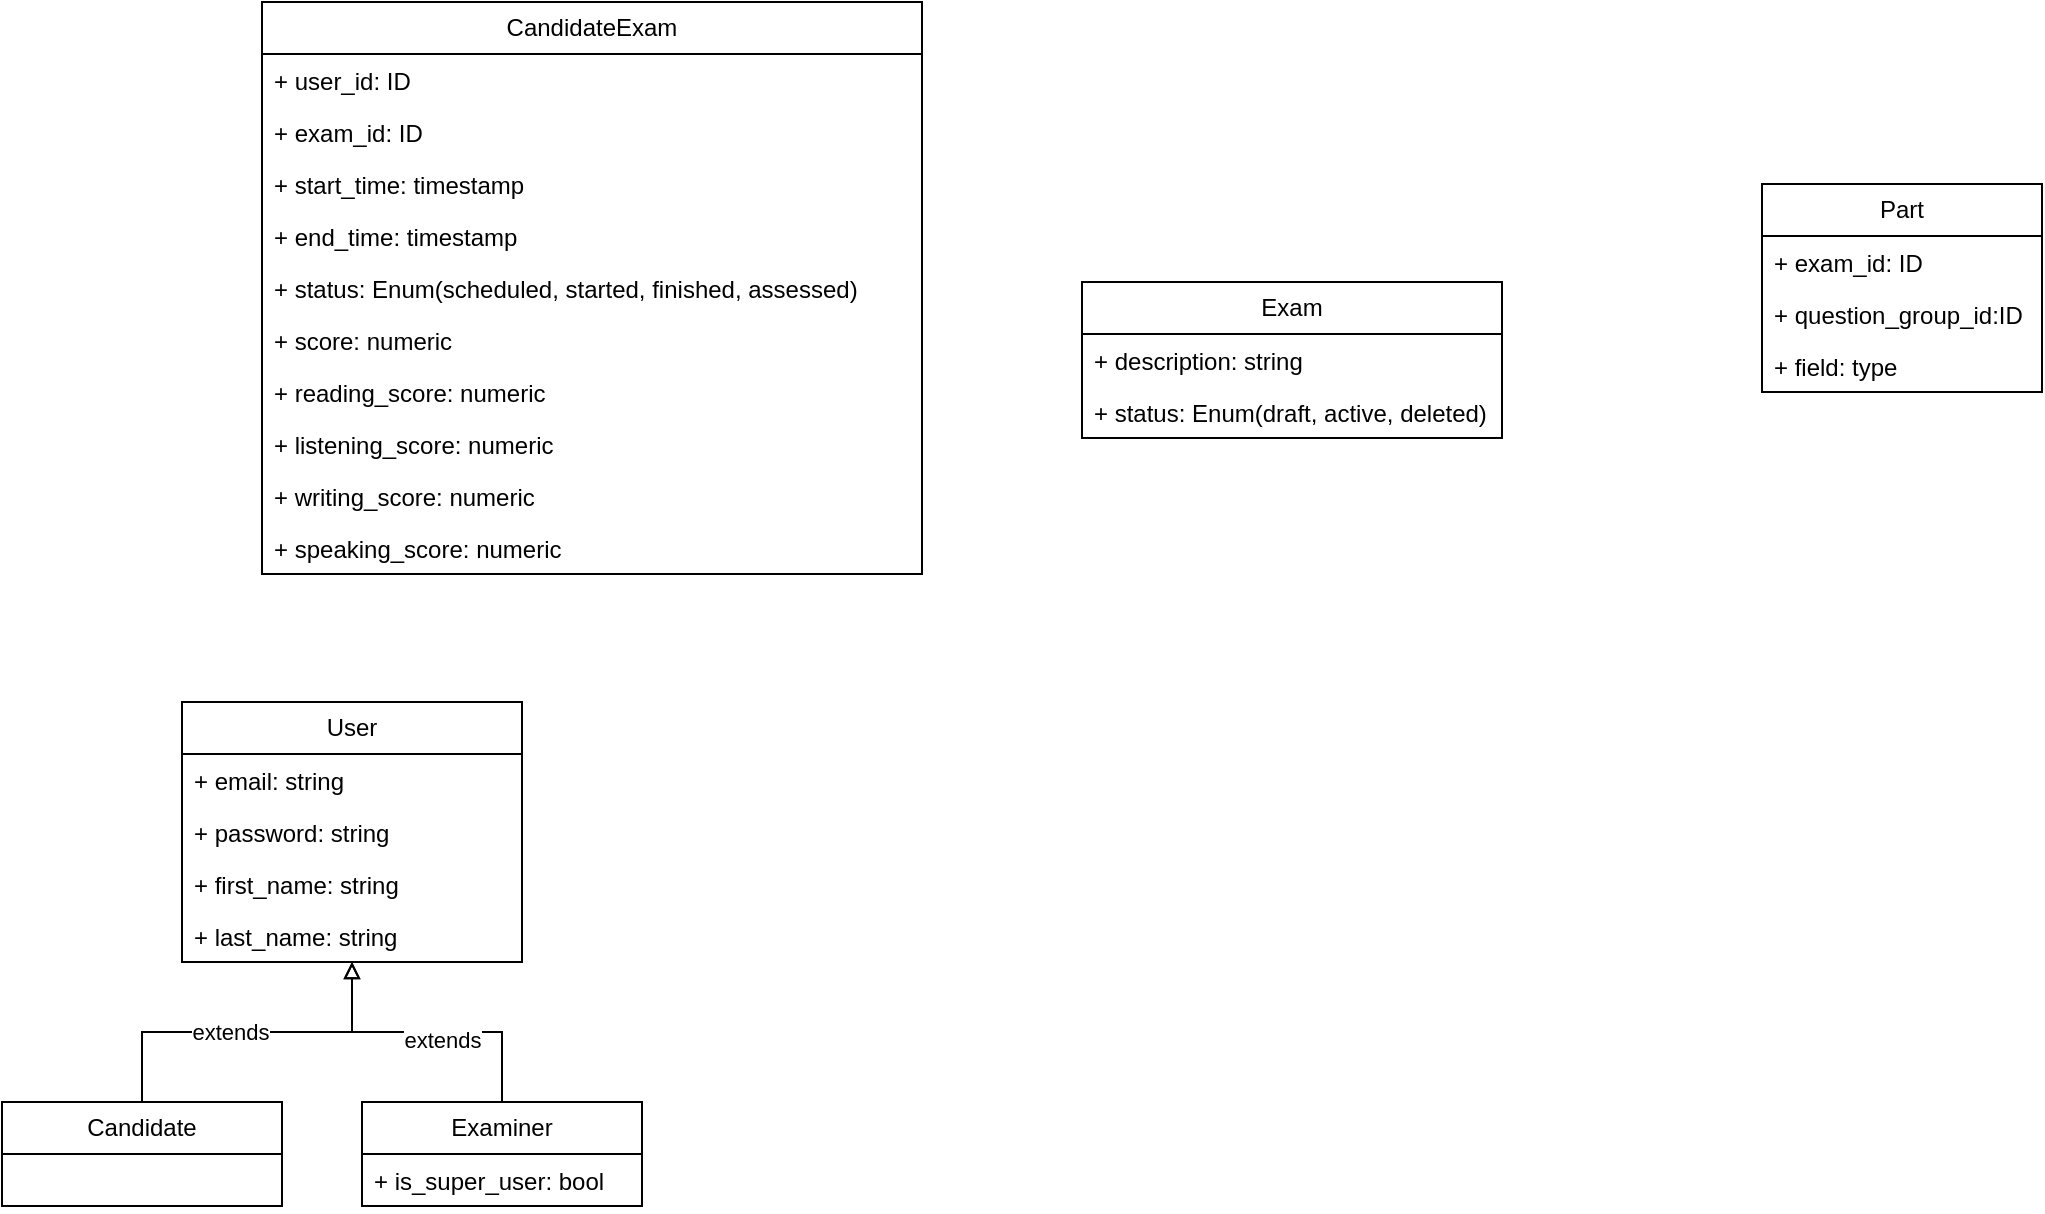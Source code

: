 <mxfile version="24.8.3">
  <diagram name="Page-1" id="LFJEHEE6Xy5l-D26EWH6">
    <mxGraphModel dx="2282" dy="921" grid="1" gridSize="10" guides="1" tooltips="1" connect="1" arrows="1" fold="1" page="1" pageScale="1" pageWidth="850" pageHeight="1100" math="0" shadow="0">
      <root>
        <mxCell id="0" />
        <mxCell id="1" parent="0" />
        <mxCell id="wvWs5IxFBYPg374aja-e-1" value="Exam" style="swimlane;fontStyle=0;childLayout=stackLayout;horizontal=1;startSize=26;fillColor=none;horizontalStack=0;resizeParent=1;resizeParentMax=0;resizeLast=0;collapsible=1;marginBottom=0;whiteSpace=wrap;html=1;" vertex="1" parent="1">
          <mxGeometry x="490" y="350" width="210" height="78" as="geometry" />
        </mxCell>
        <mxCell id="wvWs5IxFBYPg374aja-e-2" value="+ description: string" style="text;strokeColor=none;fillColor=none;align=left;verticalAlign=top;spacingLeft=4;spacingRight=4;overflow=hidden;rotatable=0;points=[[0,0.5],[1,0.5]];portConstraint=eastwest;whiteSpace=wrap;html=1;" vertex="1" parent="wvWs5IxFBYPg374aja-e-1">
          <mxGeometry y="26" width="210" height="26" as="geometry" />
        </mxCell>
        <mxCell id="wvWs5IxFBYPg374aja-e-3" value="+ status: Enum(draft, active, deleted)" style="text;strokeColor=none;fillColor=none;align=left;verticalAlign=top;spacingLeft=4;spacingRight=4;overflow=hidden;rotatable=0;points=[[0,0.5],[1,0.5]];portConstraint=eastwest;whiteSpace=wrap;html=1;" vertex="1" parent="wvWs5IxFBYPg374aja-e-1">
          <mxGeometry y="52" width="210" height="26" as="geometry" />
        </mxCell>
        <mxCell id="wvWs5IxFBYPg374aja-e-5" value="User" style="swimlane;fontStyle=0;childLayout=stackLayout;horizontal=1;startSize=26;fillColor=none;horizontalStack=0;resizeParent=1;resizeParentMax=0;resizeLast=0;collapsible=1;marginBottom=0;whiteSpace=wrap;html=1;" vertex="1" parent="1">
          <mxGeometry x="40" y="560" width="170" height="130" as="geometry" />
        </mxCell>
        <mxCell id="wvWs5IxFBYPg374aja-e-6" value="+ email: string" style="text;strokeColor=none;fillColor=none;align=left;verticalAlign=top;spacingLeft=4;spacingRight=4;overflow=hidden;rotatable=0;points=[[0,0.5],[1,0.5]];portConstraint=eastwest;whiteSpace=wrap;html=1;" vertex="1" parent="wvWs5IxFBYPg374aja-e-5">
          <mxGeometry y="26" width="170" height="26" as="geometry" />
        </mxCell>
        <mxCell id="wvWs5IxFBYPg374aja-e-9" value="+ password: string" style="text;strokeColor=none;fillColor=none;align=left;verticalAlign=top;spacingLeft=4;spacingRight=4;overflow=hidden;rotatable=0;points=[[0,0.5],[1,0.5]];portConstraint=eastwest;whiteSpace=wrap;html=1;" vertex="1" parent="wvWs5IxFBYPg374aja-e-5">
          <mxGeometry y="52" width="170" height="26" as="geometry" />
        </mxCell>
        <mxCell id="wvWs5IxFBYPg374aja-e-10" value="+ first_name: string" style="text;strokeColor=none;fillColor=none;align=left;verticalAlign=top;spacingLeft=4;spacingRight=4;overflow=hidden;rotatable=0;points=[[0,0.5],[1,0.5]];portConstraint=eastwest;whiteSpace=wrap;html=1;" vertex="1" parent="wvWs5IxFBYPg374aja-e-5">
          <mxGeometry y="78" width="170" height="26" as="geometry" />
        </mxCell>
        <mxCell id="wvWs5IxFBYPg374aja-e-11" value="+ last_name: string" style="text;strokeColor=none;fillColor=none;align=left;verticalAlign=top;spacingLeft=4;spacingRight=4;overflow=hidden;rotatable=0;points=[[0,0.5],[1,0.5]];portConstraint=eastwest;whiteSpace=wrap;html=1;" vertex="1" parent="wvWs5IxFBYPg374aja-e-5">
          <mxGeometry y="104" width="170" height="26" as="geometry" />
        </mxCell>
        <mxCell id="wvWs5IxFBYPg374aja-e-21" style="edgeStyle=orthogonalEdgeStyle;rounded=0;orthogonalLoop=1;jettySize=auto;html=1;exitX=0.5;exitY=0;exitDx=0;exitDy=0;endArrow=block;endFill=0;" edge="1" parent="1" source="wvWs5IxFBYPg374aja-e-12" target="wvWs5IxFBYPg374aja-e-5">
          <mxGeometry relative="1" as="geometry" />
        </mxCell>
        <mxCell id="wvWs5IxFBYPg374aja-e-22" value="extends" style="edgeLabel;html=1;align=center;verticalAlign=middle;resizable=0;points=[];" vertex="1" connectable="0" parent="wvWs5IxFBYPg374aja-e-21">
          <mxGeometry x="-0.097" relative="1" as="geometry">
            <mxPoint as="offset" />
          </mxGeometry>
        </mxCell>
        <mxCell id="wvWs5IxFBYPg374aja-e-12" value="Candidate" style="swimlane;fontStyle=0;childLayout=stackLayout;horizontal=1;startSize=26;fillColor=none;horizontalStack=0;resizeParent=1;resizeParentMax=0;resizeLast=0;collapsible=1;marginBottom=0;whiteSpace=wrap;html=1;" vertex="1" parent="1">
          <mxGeometry x="-50" y="760" width="140" height="52" as="geometry" />
        </mxCell>
        <mxCell id="wvWs5IxFBYPg374aja-e-23" style="edgeStyle=orthogonalEdgeStyle;rounded=0;orthogonalLoop=1;jettySize=auto;html=1;exitX=0.5;exitY=0;exitDx=0;exitDy=0;endArrow=block;endFill=0;" edge="1" parent="1" source="wvWs5IxFBYPg374aja-e-16" target="wvWs5IxFBYPg374aja-e-5">
          <mxGeometry relative="1" as="geometry" />
        </mxCell>
        <mxCell id="wvWs5IxFBYPg374aja-e-24" value="extends" style="edgeLabel;html=1;align=center;verticalAlign=middle;resizable=0;points=[];" vertex="1" connectable="0" parent="wvWs5IxFBYPg374aja-e-23">
          <mxGeometry x="-0.304" y="4" relative="1" as="geometry">
            <mxPoint x="-15" as="offset" />
          </mxGeometry>
        </mxCell>
        <mxCell id="wvWs5IxFBYPg374aja-e-16" value="Examiner" style="swimlane;fontStyle=0;childLayout=stackLayout;horizontal=1;startSize=26;fillColor=none;horizontalStack=0;resizeParent=1;resizeParentMax=0;resizeLast=0;collapsible=1;marginBottom=0;whiteSpace=wrap;html=1;" vertex="1" parent="1">
          <mxGeometry x="130" y="760" width="140" height="52" as="geometry" />
        </mxCell>
        <mxCell id="wvWs5IxFBYPg374aja-e-18" value="+ is_super_user: bool" style="text;strokeColor=none;fillColor=none;align=left;verticalAlign=top;spacingLeft=4;spacingRight=4;overflow=hidden;rotatable=0;points=[[0,0.5],[1,0.5]];portConstraint=eastwest;whiteSpace=wrap;html=1;" vertex="1" parent="wvWs5IxFBYPg374aja-e-16">
          <mxGeometry y="26" width="140" height="26" as="geometry" />
        </mxCell>
        <mxCell id="wvWs5IxFBYPg374aja-e-25" value="CandidateExam" style="swimlane;fontStyle=0;childLayout=stackLayout;horizontal=1;startSize=26;fillColor=none;horizontalStack=0;resizeParent=1;resizeParentMax=0;resizeLast=0;collapsible=1;marginBottom=0;whiteSpace=wrap;html=1;" vertex="1" parent="1">
          <mxGeometry x="80" y="210" width="330" height="286" as="geometry" />
        </mxCell>
        <mxCell id="wvWs5IxFBYPg374aja-e-26" value="+ user_id: ID" style="text;strokeColor=none;fillColor=none;align=left;verticalAlign=top;spacingLeft=4;spacingRight=4;overflow=hidden;rotatable=0;points=[[0,0.5],[1,0.5]];portConstraint=eastwest;whiteSpace=wrap;html=1;" vertex="1" parent="wvWs5IxFBYPg374aja-e-25">
          <mxGeometry y="26" width="330" height="26" as="geometry" />
        </mxCell>
        <mxCell id="wvWs5IxFBYPg374aja-e-27" value="+ exam_id: ID" style="text;strokeColor=none;fillColor=none;align=left;verticalAlign=top;spacingLeft=4;spacingRight=4;overflow=hidden;rotatable=0;points=[[0,0.5],[1,0.5]];portConstraint=eastwest;whiteSpace=wrap;html=1;" vertex="1" parent="wvWs5IxFBYPg374aja-e-25">
          <mxGeometry y="52" width="330" height="26" as="geometry" />
        </mxCell>
        <mxCell id="wvWs5IxFBYPg374aja-e-28" value="+ start_time: timestamp" style="text;strokeColor=none;fillColor=none;align=left;verticalAlign=top;spacingLeft=4;spacingRight=4;overflow=hidden;rotatable=0;points=[[0,0.5],[1,0.5]];portConstraint=eastwest;whiteSpace=wrap;html=1;" vertex="1" parent="wvWs5IxFBYPg374aja-e-25">
          <mxGeometry y="78" width="330" height="26" as="geometry" />
        </mxCell>
        <mxCell id="wvWs5IxFBYPg374aja-e-31" value="+ end_time: timestamp" style="text;strokeColor=none;fillColor=none;align=left;verticalAlign=top;spacingLeft=4;spacingRight=4;overflow=hidden;rotatable=0;points=[[0,0.5],[1,0.5]];portConstraint=eastwest;whiteSpace=wrap;html=1;" vertex="1" parent="wvWs5IxFBYPg374aja-e-25">
          <mxGeometry y="104" width="330" height="26" as="geometry" />
        </mxCell>
        <mxCell id="wvWs5IxFBYPg374aja-e-29" value="+ status: Enum(scheduled, started, finished, assessed)" style="text;strokeColor=none;fillColor=none;align=left;verticalAlign=top;spacingLeft=4;spacingRight=4;overflow=hidden;rotatable=0;points=[[0,0.5],[1,0.5]];portConstraint=eastwest;whiteSpace=wrap;html=1;" vertex="1" parent="wvWs5IxFBYPg374aja-e-25">
          <mxGeometry y="130" width="330" height="26" as="geometry" />
        </mxCell>
        <mxCell id="wvWs5IxFBYPg374aja-e-30" value="+ score: numeric" style="text;strokeColor=none;fillColor=none;align=left;verticalAlign=top;spacingLeft=4;spacingRight=4;overflow=hidden;rotatable=0;points=[[0,0.5],[1,0.5]];portConstraint=eastwest;whiteSpace=wrap;html=1;" vertex="1" parent="wvWs5IxFBYPg374aja-e-25">
          <mxGeometry y="156" width="330" height="26" as="geometry" />
        </mxCell>
        <mxCell id="wvWs5IxFBYPg374aja-e-32" value="+ reading_score: numeric" style="text;strokeColor=none;fillColor=none;align=left;verticalAlign=top;spacingLeft=4;spacingRight=4;overflow=hidden;rotatable=0;points=[[0,0.5],[1,0.5]];portConstraint=eastwest;whiteSpace=wrap;html=1;" vertex="1" parent="wvWs5IxFBYPg374aja-e-25">
          <mxGeometry y="182" width="330" height="26" as="geometry" />
        </mxCell>
        <mxCell id="wvWs5IxFBYPg374aja-e-33" value="+ listening_score: numeric" style="text;strokeColor=none;fillColor=none;align=left;verticalAlign=top;spacingLeft=4;spacingRight=4;overflow=hidden;rotatable=0;points=[[0,0.5],[1,0.5]];portConstraint=eastwest;whiteSpace=wrap;html=1;" vertex="1" parent="wvWs5IxFBYPg374aja-e-25">
          <mxGeometry y="208" width="330" height="26" as="geometry" />
        </mxCell>
        <mxCell id="wvWs5IxFBYPg374aja-e-34" value="+ writing_score: numeric" style="text;strokeColor=none;fillColor=none;align=left;verticalAlign=top;spacingLeft=4;spacingRight=4;overflow=hidden;rotatable=0;points=[[0,0.5],[1,0.5]];portConstraint=eastwest;whiteSpace=wrap;html=1;" vertex="1" parent="wvWs5IxFBYPg374aja-e-25">
          <mxGeometry y="234" width="330" height="26" as="geometry" />
        </mxCell>
        <mxCell id="wvWs5IxFBYPg374aja-e-35" value="+ speaking_score: numeric" style="text;strokeColor=none;fillColor=none;align=left;verticalAlign=top;spacingLeft=4;spacingRight=4;overflow=hidden;rotatable=0;points=[[0,0.5],[1,0.5]];portConstraint=eastwest;whiteSpace=wrap;html=1;" vertex="1" parent="wvWs5IxFBYPg374aja-e-25">
          <mxGeometry y="260" width="330" height="26" as="geometry" />
        </mxCell>
        <mxCell id="wvWs5IxFBYPg374aja-e-36" value="Part" style="swimlane;fontStyle=0;childLayout=stackLayout;horizontal=1;startSize=26;fillColor=none;horizontalStack=0;resizeParent=1;resizeParentMax=0;resizeLast=0;collapsible=1;marginBottom=0;whiteSpace=wrap;html=1;" vertex="1" parent="1">
          <mxGeometry x="830" y="301" width="140" height="104" as="geometry" />
        </mxCell>
        <mxCell id="wvWs5IxFBYPg374aja-e-37" value="+ exam_id: ID" style="text;strokeColor=none;fillColor=none;align=left;verticalAlign=top;spacingLeft=4;spacingRight=4;overflow=hidden;rotatable=0;points=[[0,0.5],[1,0.5]];portConstraint=eastwest;whiteSpace=wrap;html=1;" vertex="1" parent="wvWs5IxFBYPg374aja-e-36">
          <mxGeometry y="26" width="140" height="26" as="geometry" />
        </mxCell>
        <mxCell id="wvWs5IxFBYPg374aja-e-38" value="+ question_group_id:ID" style="text;strokeColor=none;fillColor=none;align=left;verticalAlign=top;spacingLeft=4;spacingRight=4;overflow=hidden;rotatable=0;points=[[0,0.5],[1,0.5]];portConstraint=eastwest;whiteSpace=wrap;html=1;" vertex="1" parent="wvWs5IxFBYPg374aja-e-36">
          <mxGeometry y="52" width="140" height="26" as="geometry" />
        </mxCell>
        <mxCell id="wvWs5IxFBYPg374aja-e-39" value="+ field: type" style="text;strokeColor=none;fillColor=none;align=left;verticalAlign=top;spacingLeft=4;spacingRight=4;overflow=hidden;rotatable=0;points=[[0,0.5],[1,0.5]];portConstraint=eastwest;whiteSpace=wrap;html=1;" vertex="1" parent="wvWs5IxFBYPg374aja-e-36">
          <mxGeometry y="78" width="140" height="26" as="geometry" />
        </mxCell>
      </root>
    </mxGraphModel>
  </diagram>
</mxfile>
